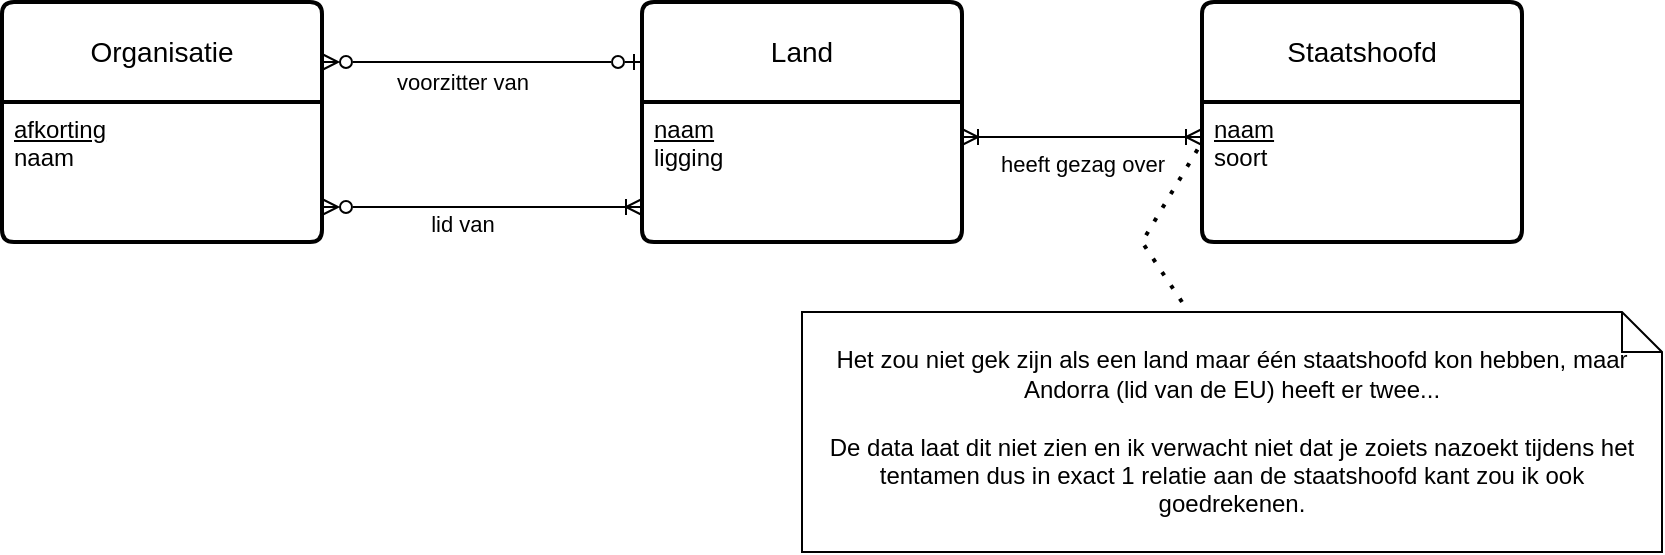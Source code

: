 <mxfile version="28.1.2">
  <diagram name="Page-1" id="e56a1550-8fbb-45ad-956c-1786394a9013">
    <mxGraphModel dx="1028" dy="611" grid="1" gridSize="10" guides="1" tooltips="1" connect="1" arrows="1" fold="1" page="1" pageScale="1" pageWidth="1100" pageHeight="850" background="none" math="0" shadow="0">
      <root>
        <mxCell id="0" />
        <mxCell id="1" parent="0" />
        <mxCell id="F3DADrohIRwBs0gz51Ki-5" value="Organisatie" style="swimlane;childLayout=stackLayout;horizontal=1;startSize=50;horizontalStack=0;rounded=1;fontSize=14;fontStyle=0;strokeWidth=2;resizeParent=0;resizeLast=1;shadow=0;dashed=0;align=center;arcSize=4;whiteSpace=wrap;html=1;" parent="1" vertex="1">
          <mxGeometry x="40" y="150" width="160" height="120" as="geometry" />
        </mxCell>
        <mxCell id="F3DADrohIRwBs0gz51Ki-6" value="&lt;u&gt;afkorting&lt;/u&gt;&lt;div&gt;naam&lt;/div&gt;" style="align=left;strokeColor=none;fillColor=none;spacingLeft=4;spacingRight=4;fontSize=12;verticalAlign=top;resizable=0;rotatable=0;part=1;html=1;whiteSpace=wrap;" parent="F3DADrohIRwBs0gz51Ki-5" vertex="1">
          <mxGeometry y="50" width="160" height="70" as="geometry" />
        </mxCell>
        <mxCell id="F3DADrohIRwBs0gz51Ki-7" value="Land" style="swimlane;childLayout=stackLayout;horizontal=1;startSize=50;horizontalStack=0;rounded=1;fontSize=14;fontStyle=0;strokeWidth=2;resizeParent=0;resizeLast=1;shadow=0;dashed=0;align=center;arcSize=4;whiteSpace=wrap;html=1;" parent="1" vertex="1">
          <mxGeometry x="360" y="150" width="160" height="120" as="geometry" />
        </mxCell>
        <mxCell id="F3DADrohIRwBs0gz51Ki-8" value="&lt;u&gt;naam&lt;/u&gt;&lt;div&gt;ligging&lt;/div&gt;" style="align=left;strokeColor=none;fillColor=none;spacingLeft=4;spacingRight=4;fontSize=12;verticalAlign=top;resizable=0;rotatable=0;part=1;html=1;whiteSpace=wrap;" parent="F3DADrohIRwBs0gz51Ki-7" vertex="1">
          <mxGeometry y="50" width="160" height="70" as="geometry" />
        </mxCell>
        <mxCell id="F3DADrohIRwBs0gz51Ki-9" value="Staatshoofd" style="swimlane;childLayout=stackLayout;horizontal=1;startSize=50;horizontalStack=0;rounded=1;fontSize=14;fontStyle=0;strokeWidth=2;resizeParent=0;resizeLast=1;shadow=0;dashed=0;align=center;arcSize=4;whiteSpace=wrap;html=1;" parent="1" vertex="1">
          <mxGeometry x="640" y="150" width="160" height="120" as="geometry" />
        </mxCell>
        <mxCell id="F3DADrohIRwBs0gz51Ki-10" value="&lt;u&gt;naam&lt;/u&gt;&lt;div&gt;soort&lt;/div&gt;" style="align=left;strokeColor=none;fillColor=none;spacingLeft=4;spacingRight=4;fontSize=12;verticalAlign=top;resizable=0;rotatable=0;part=1;html=1;whiteSpace=wrap;" parent="F3DADrohIRwBs0gz51Ki-9" vertex="1">
          <mxGeometry y="50" width="160" height="70" as="geometry" />
        </mxCell>
        <mxCell id="F3DADrohIRwBs0gz51Ki-11" value="" style="endArrow=ERzeroToOne;html=1;rounded=0;exitX=1;exitY=0.25;exitDx=0;exitDy=0;entryX=0;entryY=0.25;entryDx=0;entryDy=0;startArrow=ERzeroToMany;startFill=0;endFill=0;" parent="1" source="F3DADrohIRwBs0gz51Ki-5" target="F3DADrohIRwBs0gz51Ki-7" edge="1">
          <mxGeometry relative="1" as="geometry">
            <mxPoint x="70" y="310" as="sourcePoint" />
            <mxPoint x="230" y="310" as="targetPoint" />
          </mxGeometry>
        </mxCell>
        <mxCell id="F3DADrohIRwBs0gz51Ki-14" value="voorzitter van" style="edgeLabel;html=1;align=center;verticalAlign=middle;resizable=0;points=[];" parent="F3DADrohIRwBs0gz51Ki-11" vertex="1" connectable="0">
          <mxGeometry x="-0.155" relative="1" as="geometry">
            <mxPoint x="2" y="10" as="offset" />
          </mxGeometry>
        </mxCell>
        <mxCell id="F3DADrohIRwBs0gz51Ki-12" value="" style="endArrow=ERoneToMany;html=1;rounded=0;exitX=1;exitY=0.25;exitDx=0;exitDy=0;entryX=0;entryY=0.25;entryDx=0;entryDy=0;startArrow=ERoneToMany;startFill=0;endFill=0;" parent="1" source="F3DADrohIRwBs0gz51Ki-8" target="F3DADrohIRwBs0gz51Ki-10" edge="1">
          <mxGeometry relative="1" as="geometry">
            <mxPoint x="440" y="350" as="sourcePoint" />
            <mxPoint x="600" y="350" as="targetPoint" />
          </mxGeometry>
        </mxCell>
        <mxCell id="F3DADrohIRwBs0gz51Ki-17" value="heeft gezag over" style="edgeLabel;html=1;align=center;verticalAlign=middle;resizable=0;points=[];" parent="F3DADrohIRwBs0gz51Ki-12" vertex="1" connectable="0">
          <mxGeometry x="-0.157" y="-1" relative="1" as="geometry">
            <mxPoint x="9" y="12" as="offset" />
          </mxGeometry>
        </mxCell>
        <mxCell id="F3DADrohIRwBs0gz51Ki-13" value="" style="endArrow=ERoneToMany;html=1;rounded=0;exitX=1;exitY=0.75;exitDx=0;exitDy=0;entryX=0;entryY=0.75;entryDx=0;entryDy=0;startArrow=ERzeroToMany;startFill=0;endFill=0;" parent="1" source="F3DADrohIRwBs0gz51Ki-6" target="F3DADrohIRwBs0gz51Ki-8" edge="1">
          <mxGeometry relative="1" as="geometry">
            <mxPoint x="260" y="400" as="sourcePoint" />
            <mxPoint x="420" y="400" as="targetPoint" />
          </mxGeometry>
        </mxCell>
        <mxCell id="F3DADrohIRwBs0gz51Ki-15" value="lid van" style="edgeLabel;html=1;align=center;verticalAlign=middle;resizable=0;points=[];" parent="F3DADrohIRwBs0gz51Ki-13" vertex="1" connectable="0">
          <mxGeometry x="-0.018" y="1" relative="1" as="geometry">
            <mxPoint x="-9" y="9" as="offset" />
          </mxGeometry>
        </mxCell>
        <mxCell id="F3DADrohIRwBs0gz51Ki-18" value="Het zou niet gek zijn als een land maar één staatshoofd kon hebben, maar Andorra (lid van de EU) heeft er twee...&lt;div&gt;&lt;br&gt;&lt;/div&gt;&lt;div&gt;De data laat dit niet zien en ik verwacht niet dat je zoiets nazoekt tijdens het tentamen dus in exact 1 relatie aan de staatshoofd kant zou ik ook goedrekenen.&lt;/div&gt;" style="shape=note;size=20;whiteSpace=wrap;html=1;" parent="1" vertex="1">
          <mxGeometry x="440" y="305" width="430" height="120" as="geometry" />
        </mxCell>
        <mxCell id="0EfReKjaT5xNcWBZIRm8-1" value="" style="endArrow=none;dashed=1;html=1;dashPattern=1 3;strokeWidth=2;rounded=0;" edge="1" parent="1">
          <mxGeometry width="50" height="50" relative="1" as="geometry">
            <mxPoint x="630" y="300" as="sourcePoint" />
            <mxPoint x="640" y="220" as="targetPoint" />
            <Array as="points">
              <mxPoint x="610" y="270" />
            </Array>
          </mxGeometry>
        </mxCell>
      </root>
    </mxGraphModel>
  </diagram>
</mxfile>
